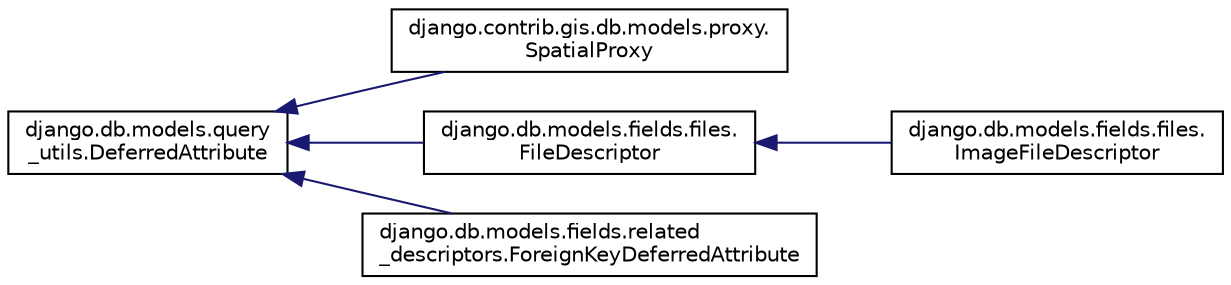 digraph "Graphical Class Hierarchy"
{
 // LATEX_PDF_SIZE
  edge [fontname="Helvetica",fontsize="10",labelfontname="Helvetica",labelfontsize="10"];
  node [fontname="Helvetica",fontsize="10",shape=record];
  rankdir="LR";
  Node0 [label="django.db.models.query\l_utils.DeferredAttribute",height=0.2,width=0.4,color="black", fillcolor="white", style="filled",URL="$d6/dc1/classdjango_1_1db_1_1models_1_1query__utils_1_1_deferred_attribute.html",tooltip=" "];
  Node0 -> Node1 [dir="back",color="midnightblue",fontsize="10",style="solid",fontname="Helvetica"];
  Node1 [label="django.contrib.gis.db.models.proxy.\lSpatialProxy",height=0.2,width=0.4,color="black", fillcolor="white", style="filled",URL="$d1/de8/classdjango_1_1contrib_1_1gis_1_1db_1_1models_1_1proxy_1_1_spatial_proxy.html",tooltip=" "];
  Node0 -> Node2 [dir="back",color="midnightblue",fontsize="10",style="solid",fontname="Helvetica"];
  Node2 [label="django.db.models.fields.files.\lFileDescriptor",height=0.2,width=0.4,color="black", fillcolor="white", style="filled",URL="$dc/d17/classdjango_1_1db_1_1models_1_1fields_1_1files_1_1_file_descriptor.html",tooltip=" "];
  Node2 -> Node3 [dir="back",color="midnightblue",fontsize="10",style="solid",fontname="Helvetica"];
  Node3 [label="django.db.models.fields.files.\lImageFileDescriptor",height=0.2,width=0.4,color="black", fillcolor="white", style="filled",URL="$d7/dba/classdjango_1_1db_1_1models_1_1fields_1_1files_1_1_image_file_descriptor.html",tooltip=" "];
  Node0 -> Node4 [dir="back",color="midnightblue",fontsize="10",style="solid",fontname="Helvetica"];
  Node4 [label="django.db.models.fields.related\l_descriptors.ForeignKeyDeferredAttribute",height=0.2,width=0.4,color="black", fillcolor="white", style="filled",URL="$dd/d0f/classdjango_1_1db_1_1models_1_1fields_1_1related__descriptors_1_1_foreign_key_deferred_attribute.html",tooltip=" "];
}
